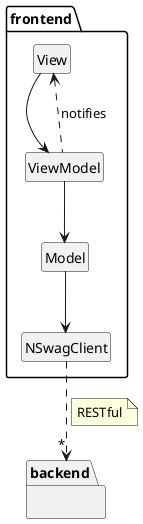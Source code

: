 ﻿@startuml
package frontend {
    View --> ViewModel
    View <.. ViewModel : notifies
    ViewModel --> Model
    Model --> NSwagClient
}

package backend {
}

NSwagClient ..> "*" backend
note right on link
    RESTful
end note
hide members
hide circle
@enduml